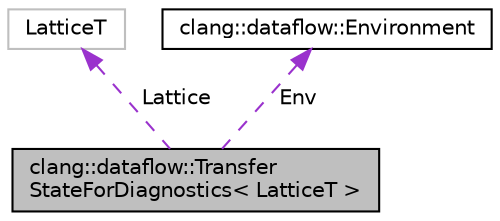 digraph "clang::dataflow::TransferStateForDiagnostics&lt; LatticeT &gt;"
{
 // LATEX_PDF_SIZE
  bgcolor="transparent";
  edge [fontname="Helvetica",fontsize="10",labelfontname="Helvetica",labelfontsize="10"];
  node [fontname="Helvetica",fontsize="10",shape=record];
  Node1 [label="clang::dataflow::Transfer\lStateForDiagnostics\< LatticeT \>",height=0.2,width=0.4,color="black", fillcolor="grey75", style="filled", fontcolor="black",tooltip="A read-only version of TransferState."];
  Node2 -> Node1 [dir="back",color="darkorchid3",fontsize="10",style="dashed",label=" Lattice" ,fontname="Helvetica"];
  Node2 [label="LatticeT",height=0.2,width=0.4,color="grey75",tooltip=" "];
  Node3 -> Node1 [dir="back",color="darkorchid3",fontsize="10",style="dashed",label=" Env" ,fontname="Helvetica"];
  Node3 [label="clang::dataflow::Environment",height=0.2,width=0.4,color="black",URL="$classclang_1_1dataflow_1_1Environment.html",tooltip="Holds the state of the program (store and heap) at a given program point."];
}
